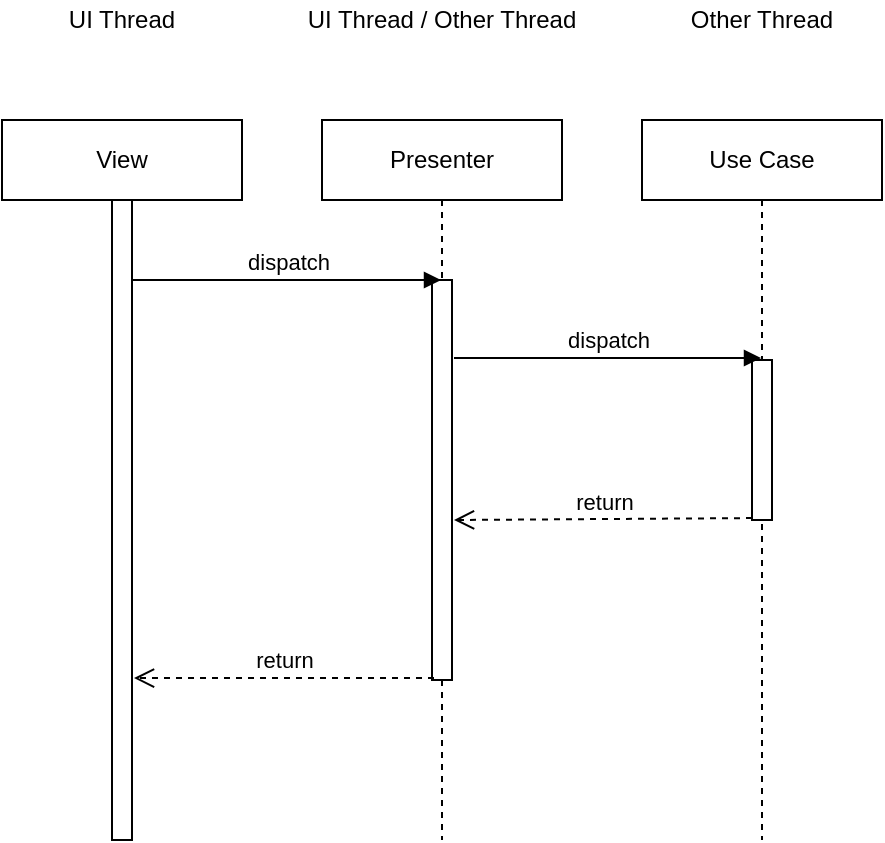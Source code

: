<mxfile version="14.2.9" type="device"><diagram id="C5RBs43oDa-KdzZeNtuy" name="Page-1"><mxGraphModel dx="946" dy="564" grid="1" gridSize="10" guides="1" tooltips="1" connect="1" arrows="1" fold="1" page="1" pageScale="1" pageWidth="827" pageHeight="1169" math="0" shadow="0"><root><mxCell id="WIyWlLk6GJQsqaUBKTNV-0"/><mxCell id="WIyWlLk6GJQsqaUBKTNV-1" parent="WIyWlLk6GJQsqaUBKTNV-0"/><mxCell id="Zm3x6PWFV2VMpQyVZknM-0" value="View" style="shape=umlLifeline;perimeter=lifelinePerimeter;whiteSpace=wrap;html=1;container=1;collapsible=0;recursiveResize=0;outlineConnect=0;" vertex="1" parent="WIyWlLk6GJQsqaUBKTNV-1"><mxGeometry x="40" y="120" width="120" height="360" as="geometry"/></mxCell><mxCell id="Zm3x6PWFV2VMpQyVZknM-7" value="" style="html=1;points=[];perimeter=orthogonalPerimeter;" vertex="1" parent="Zm3x6PWFV2VMpQyVZknM-0"><mxGeometry x="55" y="40" width="10" height="320" as="geometry"/></mxCell><mxCell id="Zm3x6PWFV2VMpQyVZknM-1" value="Presenter" style="shape=umlLifeline;perimeter=lifelinePerimeter;whiteSpace=wrap;html=1;container=1;collapsible=0;recursiveResize=0;outlineConnect=0;" vertex="1" parent="WIyWlLk6GJQsqaUBKTNV-1"><mxGeometry x="200" y="120" width="120" height="360" as="geometry"/></mxCell><mxCell id="Zm3x6PWFV2VMpQyVZknM-9" value="" style="html=1;points=[];perimeter=orthogonalPerimeter;" vertex="1" parent="Zm3x6PWFV2VMpQyVZknM-1"><mxGeometry x="55" y="80" width="10" height="200" as="geometry"/></mxCell><mxCell id="Zm3x6PWFV2VMpQyVZknM-3" value="Use Case" style="shape=umlLifeline;perimeter=lifelinePerimeter;whiteSpace=wrap;html=1;container=1;collapsible=0;recursiveResize=0;outlineConnect=0;" vertex="1" parent="WIyWlLk6GJQsqaUBKTNV-1"><mxGeometry x="360" y="120" width="120" height="360" as="geometry"/></mxCell><mxCell id="Zm3x6PWFV2VMpQyVZknM-11" value="" style="html=1;points=[];perimeter=orthogonalPerimeter;" vertex="1" parent="Zm3x6PWFV2VMpQyVZknM-3"><mxGeometry x="55" y="120" width="10" height="80" as="geometry"/></mxCell><mxCell id="Zm3x6PWFV2VMpQyVZknM-10" value="dispatch" style="html=1;verticalAlign=bottom;endArrow=block;exitX=1;exitY=0.125;exitDx=0;exitDy=0;exitPerimeter=0;" edge="1" parent="WIyWlLk6GJQsqaUBKTNV-1" source="Zm3x6PWFV2VMpQyVZknM-7" target="Zm3x6PWFV2VMpQyVZknM-1"><mxGeometry width="80" relative="1" as="geometry"><mxPoint x="140" y="199" as="sourcePoint"/><mxPoint x="240" y="199" as="targetPoint"/></mxGeometry></mxCell><mxCell id="Zm3x6PWFV2VMpQyVZknM-12" value="dispatch" style="html=1;verticalAlign=bottom;endArrow=block;exitX=1.1;exitY=0.195;exitDx=0;exitDy=0;exitPerimeter=0;" edge="1" parent="WIyWlLk6GJQsqaUBKTNV-1" source="Zm3x6PWFV2VMpQyVZknM-9" target="Zm3x6PWFV2VMpQyVZknM-3"><mxGeometry width="80" relative="1" as="geometry"><mxPoint x="290" y="240" as="sourcePoint"/><mxPoint x="390" y="240" as="targetPoint"/></mxGeometry></mxCell><mxCell id="Zm3x6PWFV2VMpQyVZknM-14" value="return" style="html=1;verticalAlign=bottom;endArrow=open;dashed=1;endSize=8;exitX=0;exitY=0.988;exitDx=0;exitDy=0;exitPerimeter=0;entryX=1.1;entryY=0.6;entryDx=0;entryDy=0;entryPerimeter=0;" edge="1" parent="WIyWlLk6GJQsqaUBKTNV-1" source="Zm3x6PWFV2VMpQyVZknM-11" target="Zm3x6PWFV2VMpQyVZknM-9"><mxGeometry relative="1" as="geometry"><mxPoint x="400" y="320" as="sourcePoint"/><mxPoint x="270" y="320" as="targetPoint"/></mxGeometry></mxCell><mxCell id="Zm3x6PWFV2VMpQyVZknM-16" value="return" style="html=1;verticalAlign=bottom;endArrow=open;dashed=1;endSize=8;exitX=0.1;exitY=0.995;exitDx=0;exitDy=0;exitPerimeter=0;entryX=1.1;entryY=0.747;entryDx=0;entryDy=0;entryPerimeter=0;" edge="1" parent="WIyWlLk6GJQsqaUBKTNV-1" source="Zm3x6PWFV2VMpQyVZknM-9" target="Zm3x6PWFV2VMpQyVZknM-7"><mxGeometry relative="1" as="geometry"><mxPoint x="240" y="400" as="sourcePoint"/><mxPoint x="160" y="400" as="targetPoint"/></mxGeometry></mxCell><mxCell id="Zm3x6PWFV2VMpQyVZknM-17" value="UI Thread" style="text;html=1;strokeColor=none;fillColor=none;align=center;verticalAlign=middle;whiteSpace=wrap;rounded=0;autosize=1;" vertex="1" parent="WIyWlLk6GJQsqaUBKTNV-1"><mxGeometry x="65" y="60" width="70" height="20" as="geometry"/></mxCell><mxCell id="Zm3x6PWFV2VMpQyVZknM-18" value="UI Thread / Other Thread" style="text;html=1;strokeColor=none;fillColor=none;align=center;verticalAlign=middle;whiteSpace=wrap;rounded=0;autosize=1;" vertex="1" parent="WIyWlLk6GJQsqaUBKTNV-1"><mxGeometry x="185" y="60" width="150" height="20" as="geometry"/></mxCell><mxCell id="Zm3x6PWFV2VMpQyVZknM-19" value="Other Thread" style="text;html=1;strokeColor=none;fillColor=none;align=center;verticalAlign=middle;whiteSpace=wrap;rounded=0;autosize=1;" vertex="1" parent="WIyWlLk6GJQsqaUBKTNV-1"><mxGeometry x="375" y="60" width="90" height="20" as="geometry"/></mxCell></root></mxGraphModel></diagram></mxfile>